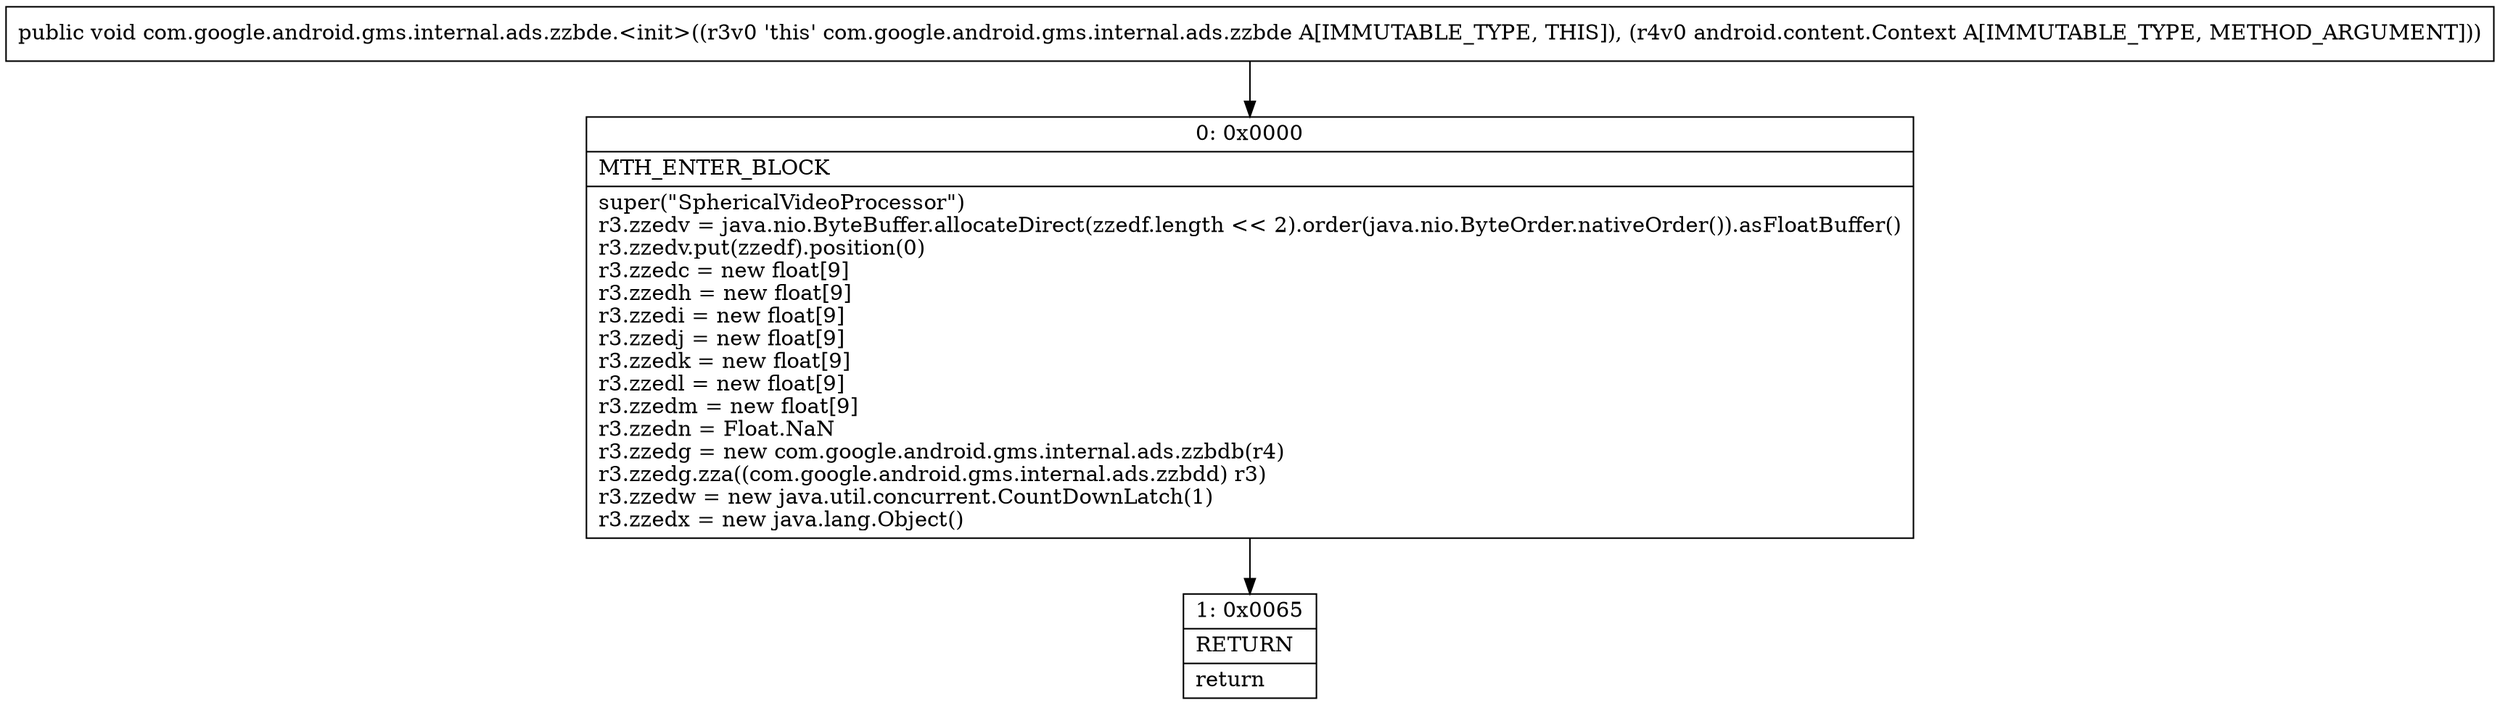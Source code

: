 digraph "CFG forcom.google.android.gms.internal.ads.zzbde.\<init\>(Landroid\/content\/Context;)V" {
Node_0 [shape=record,label="{0\:\ 0x0000|MTH_ENTER_BLOCK\l|super(\"SphericalVideoProcessor\")\lr3.zzedv = java.nio.ByteBuffer.allocateDirect(zzedf.length \<\< 2).order(java.nio.ByteOrder.nativeOrder()).asFloatBuffer()\lr3.zzedv.put(zzedf).position(0)\lr3.zzedc = new float[9]\lr3.zzedh = new float[9]\lr3.zzedi = new float[9]\lr3.zzedj = new float[9]\lr3.zzedk = new float[9]\lr3.zzedl = new float[9]\lr3.zzedm = new float[9]\lr3.zzedn = Float.NaN\lr3.zzedg = new com.google.android.gms.internal.ads.zzbdb(r4)\lr3.zzedg.zza((com.google.android.gms.internal.ads.zzbdd) r3)\lr3.zzedw = new java.util.concurrent.CountDownLatch(1)\lr3.zzedx = new java.lang.Object()\l}"];
Node_1 [shape=record,label="{1\:\ 0x0065|RETURN\l|return\l}"];
MethodNode[shape=record,label="{public void com.google.android.gms.internal.ads.zzbde.\<init\>((r3v0 'this' com.google.android.gms.internal.ads.zzbde A[IMMUTABLE_TYPE, THIS]), (r4v0 android.content.Context A[IMMUTABLE_TYPE, METHOD_ARGUMENT])) }"];
MethodNode -> Node_0;
Node_0 -> Node_1;
}

